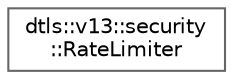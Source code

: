 digraph "Graphical Class Hierarchy"
{
 // LATEX_PDF_SIZE
  bgcolor="transparent";
  edge [fontname=Helvetica,fontsize=10,labelfontname=Helvetica,labelfontsize=10];
  node [fontname=Helvetica,fontsize=10,shape=box,height=0.2,width=0.4];
  rankdir="LR";
  Node0 [id="Node000000",label="dtls::v13::security\l::RateLimiter",height=0.2,width=0.4,color="grey40", fillcolor="white", style="filled",URL="$classdtls_1_1v13_1_1security_1_1RateLimiter.html",tooltip="Rate limiter with token bucket algorithm and DoS protection."];
}
